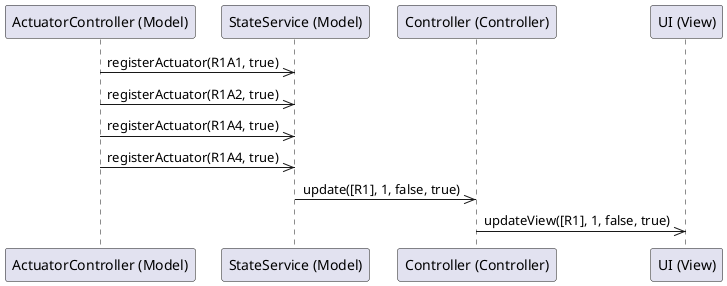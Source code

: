 @startuml
participant "ActuatorController (Model)" as ActCtrl
participant "StateService (Model)" as StS
'participant "MoveAdapter (Model)" as MA
participant "Controller (Controller)" as Ctrl
participant "UI (View)" as UI

ActCtrl ->> StS: registerActuator(R1A1, true)
ActCtrl ->> StS: registerActuator(R1A2, true)
ActCtrl ->> StS: registerActuator(R1A4, true)
ActCtrl ->> StS: registerActuator(R1A4, true)

StS     ->> Ctrl: update([R1], 1, false, true)
Ctrl    ->> UI: updateView([R1], 1, false, true)


@endumlx